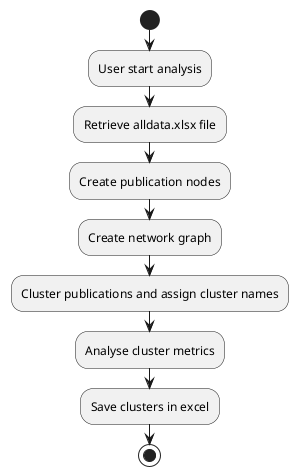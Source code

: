 @startuml

start
:User start analysis;

:Retrieve alldata.xlsx file;

:Create publication nodes;

:Create network graph;

:Cluster publications and assign cluster names;

:Analyse cluster metrics;

:Save clusters in excel;

stop
@enduml